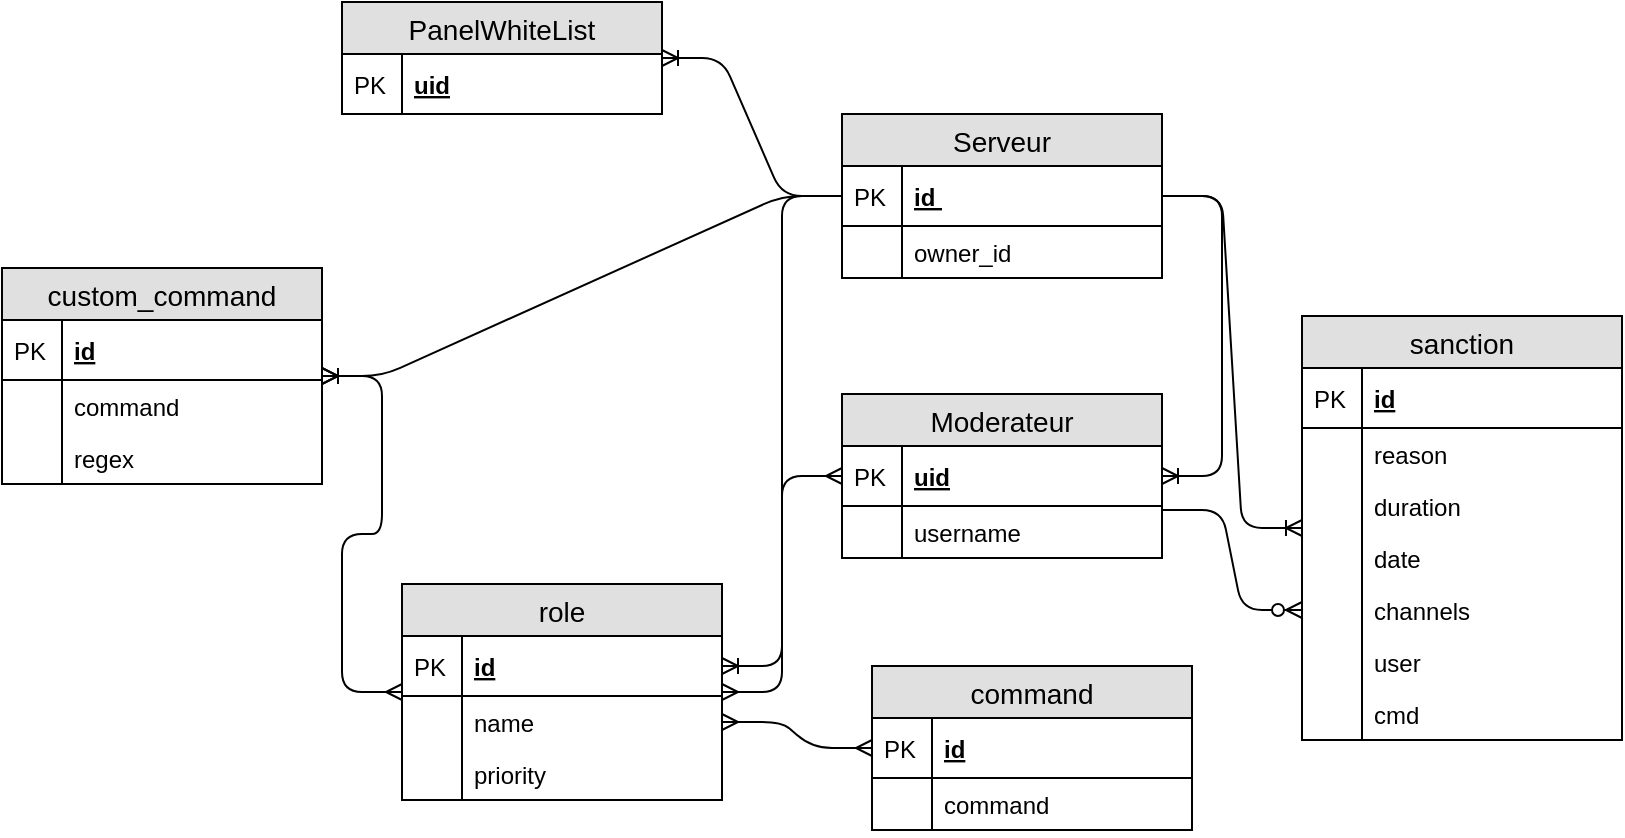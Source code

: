<mxfile version="10.7.5" type="device"><diagram id="PTe0PKVCk10siHpmyYeh" name="Page-1"><mxGraphModel dx="3810" dy="541" grid="1" gridSize="10" guides="1" tooltips="1" connect="1" arrows="1" fold="1" page="1" pageScale="1" pageWidth="2970" pageHeight="2100" math="0" shadow="0"><root><mxCell id="0"/><mxCell id="1" parent="0"/><mxCell id="4RDkxJgi4IZ8YciWroA--1" value="Serveur" style="swimlane;fontStyle=0;childLayout=stackLayout;horizontal=1;startSize=26;fillColor=#e0e0e0;horizontalStack=0;resizeParent=1;resizeParentMax=0;resizeLast=0;collapsible=1;marginBottom=0;swimlaneFillColor=#ffffff;align=center;fontSize=14;fontColor=#000000;strokeColor=#000000;" parent="1" vertex="1"><mxGeometry x="320" y="64" width="160" height="82" as="geometry"/></mxCell><mxCell id="4RDkxJgi4IZ8YciWroA--2" value="id " style="shape=partialRectangle;top=0;left=0;right=0;bottom=1;align=left;verticalAlign=middle;fillColor=none;spacingLeft=34;spacingRight=4;overflow=hidden;rotatable=0;points=[[0,0.5],[1,0.5]];portConstraint=eastwest;dropTarget=0;fontStyle=5;fontSize=12;fontColor=#000000;strokeColor=#000000;" parent="4RDkxJgi4IZ8YciWroA--1" vertex="1"><mxGeometry y="26" width="160" height="30" as="geometry"/></mxCell><mxCell id="4RDkxJgi4IZ8YciWroA--3" value="PK" style="shape=partialRectangle;top=0;left=0;bottom=0;fillColor=none;align=left;verticalAlign=middle;spacingLeft=4;spacingRight=4;overflow=hidden;rotatable=0;points=[];portConstraint=eastwest;part=1;fontSize=12;fontColor=#000000;strokeColor=#000000;" parent="4RDkxJgi4IZ8YciWroA--2" vertex="1" connectable="0"><mxGeometry width="30" height="30" as="geometry"/></mxCell><mxCell id="vdlPoxpIUTdOzPaFbp7_-11" value="owner_id" style="shape=partialRectangle;top=0;left=0;right=0;bottom=0;align=left;verticalAlign=top;fillColor=none;spacingLeft=34;spacingRight=4;overflow=hidden;rotatable=0;points=[[0,0.5],[1,0.5]];portConstraint=eastwest;dropTarget=0;fontSize=12;fontColor=#000000;strokeColor=#000000;" parent="4RDkxJgi4IZ8YciWroA--1" vertex="1"><mxGeometry y="56" width="160" height="26" as="geometry"/></mxCell><mxCell id="vdlPoxpIUTdOzPaFbp7_-12" value="" style="shape=partialRectangle;top=0;left=0;bottom=0;fillColor=none;align=left;verticalAlign=top;spacingLeft=4;spacingRight=4;overflow=hidden;rotatable=0;points=[];portConstraint=eastwest;part=1;fontSize=12;fontColor=#000000;strokeColor=#000000;" parent="vdlPoxpIUTdOzPaFbp7_-11" vertex="1" connectable="0"><mxGeometry width="30" height="26" as="geometry"/></mxCell><mxCell id="4RDkxJgi4IZ8YciWroA--12" value="Moderateur" style="swimlane;fontStyle=0;childLayout=stackLayout;horizontal=1;startSize=26;fillColor=#e0e0e0;horizontalStack=0;resizeParent=1;resizeParentMax=0;resizeLast=0;collapsible=1;marginBottom=0;swimlaneFillColor=#ffffff;align=center;fontSize=14;strokeColor=#000000;fontColor=#000000;" parent="1" vertex="1"><mxGeometry x="320" y="204" width="160" height="82" as="geometry"/></mxCell><mxCell id="4RDkxJgi4IZ8YciWroA--13" value="uid" style="shape=partialRectangle;top=0;left=0;right=0;bottom=1;align=left;verticalAlign=middle;fillColor=none;spacingLeft=34;spacingRight=4;overflow=hidden;rotatable=0;points=[[0,0.5],[1,0.5]];portConstraint=eastwest;dropTarget=0;fontStyle=5;fontSize=12;strokeColor=#000000;fontColor=#000000;" parent="4RDkxJgi4IZ8YciWroA--12" vertex="1"><mxGeometry y="26" width="160" height="30" as="geometry"/></mxCell><mxCell id="4RDkxJgi4IZ8YciWroA--14" value="PK" style="shape=partialRectangle;top=0;left=0;bottom=0;fillColor=none;align=left;verticalAlign=middle;spacingLeft=4;spacingRight=4;overflow=hidden;rotatable=0;points=[];portConstraint=eastwest;part=1;fontSize=12;strokeColor=#000000;fontColor=#000000;" parent="4RDkxJgi4IZ8YciWroA--13" vertex="1" connectable="0"><mxGeometry width="30" height="30" as="geometry"/></mxCell><mxCell id="4RDkxJgi4IZ8YciWroA--120" value="username" style="shape=partialRectangle;top=0;left=0;right=0;bottom=0;align=left;verticalAlign=top;fillColor=none;spacingLeft=34;spacingRight=4;overflow=hidden;rotatable=0;points=[[0,0.5],[1,0.5]];portConstraint=eastwest;dropTarget=0;fontSize=12;strokeColor=#000000;fontColor=#000000;" parent="4RDkxJgi4IZ8YciWroA--12" vertex="1"><mxGeometry y="56" width="160" height="26" as="geometry"/></mxCell><mxCell id="4RDkxJgi4IZ8YciWroA--121" value="" style="shape=partialRectangle;top=0;left=0;bottom=0;fillColor=none;align=left;verticalAlign=top;spacingLeft=4;spacingRight=4;overflow=hidden;rotatable=0;points=[];portConstraint=eastwest;part=1;fontSize=12;strokeColor=#000000;fontColor=#000000;" parent="4RDkxJgi4IZ8YciWroA--120" vertex="1" connectable="0"><mxGeometry width="30" height="26" as="geometry"/></mxCell><mxCell id="4RDkxJgi4IZ8YciWroA--36" value="" style="edgeStyle=entityRelationEdgeStyle;fontSize=12;html=1;endArrow=ERoneToMany;strokeColor=#000000;fontColor=#000000;" parent="1" source="4RDkxJgi4IZ8YciWroA--1" target="4RDkxJgi4IZ8YciWroA--12" edge="1"><mxGeometry width="100" height="100" relative="1" as="geometry"><mxPoint x="200" y="170" as="sourcePoint"/><mxPoint x="300" y="70" as="targetPoint"/></mxGeometry></mxCell><mxCell id="4RDkxJgi4IZ8YciWroA--37" value="role" style="swimlane;fontStyle=0;childLayout=stackLayout;horizontal=1;startSize=26;fillColor=#e0e0e0;horizontalStack=0;resizeParent=1;resizeParentMax=0;resizeLast=0;collapsible=1;marginBottom=0;swimlaneFillColor=#ffffff;align=center;fontSize=14;strokeColor=#000000;fontColor=#000000;" parent="1" vertex="1"><mxGeometry x="100" y="299" width="160" height="108" as="geometry"/></mxCell><mxCell id="4RDkxJgi4IZ8YciWroA--38" value="id" style="shape=partialRectangle;top=0;left=0;right=0;bottom=1;align=left;verticalAlign=middle;fillColor=none;spacingLeft=34;spacingRight=4;overflow=hidden;rotatable=0;points=[[0,0.5],[1,0.5]];portConstraint=eastwest;dropTarget=0;fontStyle=5;fontSize=12;strokeColor=#000000;fontColor=#000000;" parent="4RDkxJgi4IZ8YciWroA--37" vertex="1"><mxGeometry y="26" width="160" height="30" as="geometry"/></mxCell><mxCell id="4RDkxJgi4IZ8YciWroA--39" value="PK" style="shape=partialRectangle;top=0;left=0;bottom=0;fillColor=none;align=left;verticalAlign=middle;spacingLeft=4;spacingRight=4;overflow=hidden;rotatable=0;points=[];portConstraint=eastwest;part=1;fontSize=12;strokeColor=#000000;fontColor=#000000;" parent="4RDkxJgi4IZ8YciWroA--38" vertex="1" connectable="0"><mxGeometry width="30" height="30" as="geometry"/></mxCell><mxCell id="4RDkxJgi4IZ8YciWroA--40" value="name" style="shape=partialRectangle;top=0;left=0;right=0;bottom=0;align=left;verticalAlign=top;fillColor=none;spacingLeft=34;spacingRight=4;overflow=hidden;rotatable=0;points=[[0,0.5],[1,0.5]];portConstraint=eastwest;dropTarget=0;fontSize=12;strokeColor=#000000;fontColor=#000000;" parent="4RDkxJgi4IZ8YciWroA--37" vertex="1"><mxGeometry y="56" width="160" height="26" as="geometry"/></mxCell><mxCell id="4RDkxJgi4IZ8YciWroA--41" value="" style="shape=partialRectangle;top=0;left=0;bottom=0;fillColor=none;align=left;verticalAlign=top;spacingLeft=4;spacingRight=4;overflow=hidden;rotatable=0;points=[];portConstraint=eastwest;part=1;fontSize=12;strokeColor=#000000;fontColor=#000000;" parent="4RDkxJgi4IZ8YciWroA--40" vertex="1" connectable="0"><mxGeometry width="30" height="26" as="geometry"/></mxCell><mxCell id="S3Q_URU7ojnPRi7DQ7Ug-1" value="priority" style="shape=partialRectangle;top=0;left=0;right=0;bottom=0;align=left;verticalAlign=top;fillColor=none;spacingLeft=34;spacingRight=4;overflow=hidden;rotatable=0;points=[[0,0.5],[1,0.5]];portConstraint=eastwest;dropTarget=0;fontSize=12;strokeColor=#000000;fontColor=#000000;" vertex="1" parent="4RDkxJgi4IZ8YciWroA--37"><mxGeometry y="82" width="160" height="26" as="geometry"/></mxCell><mxCell id="S3Q_URU7ojnPRi7DQ7Ug-2" value="" style="shape=partialRectangle;top=0;left=0;bottom=0;fillColor=none;align=left;verticalAlign=top;spacingLeft=4;spacingRight=4;overflow=hidden;rotatable=0;points=[];portConstraint=eastwest;part=1;fontSize=12;strokeColor=#000000;fontColor=#000000;" vertex="1" connectable="0" parent="S3Q_URU7ojnPRi7DQ7Ug-1"><mxGeometry width="30" height="26" as="geometry"/></mxCell><mxCell id="4RDkxJgi4IZ8YciWroA--48" value="command" style="swimlane;fontStyle=0;childLayout=stackLayout;horizontal=1;startSize=26;fillColor=#e0e0e0;horizontalStack=0;resizeParent=1;resizeParentMax=0;resizeLast=0;collapsible=1;marginBottom=0;swimlaneFillColor=#ffffff;align=center;fontSize=14;strokeColor=#000000;fontColor=#000000;" parent="1" vertex="1"><mxGeometry x="335" y="340" width="160" height="82" as="geometry"/></mxCell><mxCell id="4RDkxJgi4IZ8YciWroA--49" value="id" style="shape=partialRectangle;top=0;left=0;right=0;bottom=1;align=left;verticalAlign=middle;fillColor=none;spacingLeft=34;spacingRight=4;overflow=hidden;rotatable=0;points=[[0,0.5],[1,0.5]];portConstraint=eastwest;dropTarget=0;fontStyle=5;fontSize=12;fontColor=#000000;strokeColor=#000000;" parent="4RDkxJgi4IZ8YciWroA--48" vertex="1"><mxGeometry y="26" width="160" height="30" as="geometry"/></mxCell><mxCell id="4RDkxJgi4IZ8YciWroA--50" value="PK" style="shape=partialRectangle;top=0;left=0;bottom=0;fillColor=none;align=left;verticalAlign=middle;spacingLeft=4;spacingRight=4;overflow=hidden;rotatable=0;points=[];portConstraint=eastwest;part=1;fontSize=12;fontColor=#000000;strokeColor=#000000;" parent="4RDkxJgi4IZ8YciWroA--49" vertex="1" connectable="0"><mxGeometry width="30" height="30" as="geometry"/></mxCell><mxCell id="4RDkxJgi4IZ8YciWroA--88" value="command" style="shape=partialRectangle;top=0;left=0;right=0;bottom=0;align=left;verticalAlign=top;fillColor=none;spacingLeft=34;spacingRight=4;overflow=hidden;rotatable=0;points=[[0,0.5],[1,0.5]];portConstraint=eastwest;dropTarget=0;fontSize=12;fontColor=#000000;strokeColor=#000000;" parent="4RDkxJgi4IZ8YciWroA--48" vertex="1"><mxGeometry y="56" width="160" height="26" as="geometry"/></mxCell><mxCell id="4RDkxJgi4IZ8YciWroA--89" value="" style="shape=partialRectangle;top=0;left=0;bottom=0;fillColor=none;align=left;verticalAlign=top;spacingLeft=4;spacingRight=4;overflow=hidden;rotatable=0;points=[];portConstraint=eastwest;part=1;fontSize=12;fontColor=#000000;strokeColor=#000000;" parent="4RDkxJgi4IZ8YciWroA--88" vertex="1" connectable="0"><mxGeometry width="30" height="26" as="geometry"/></mxCell><mxCell id="4RDkxJgi4IZ8YciWroA--77" value="sanction" style="swimlane;fontStyle=0;childLayout=stackLayout;horizontal=1;startSize=26;fillColor=#e0e0e0;horizontalStack=0;resizeParent=1;resizeParentMax=0;resizeLast=0;collapsible=1;marginBottom=0;swimlaneFillColor=#ffffff;align=center;fontSize=14;strokeColor=#000000;fontColor=#000000;" parent="1" vertex="1"><mxGeometry x="550" y="165" width="160" height="212" as="geometry"/></mxCell><mxCell id="4RDkxJgi4IZ8YciWroA--78" value="id" style="shape=partialRectangle;top=0;left=0;right=0;bottom=1;align=left;verticalAlign=middle;fillColor=none;spacingLeft=34;spacingRight=4;overflow=hidden;rotatable=0;points=[[0,0.5],[1,0.5]];portConstraint=eastwest;dropTarget=0;fontStyle=5;fontSize=12;fontColor=#000000;strokeColor=#000000;" parent="4RDkxJgi4IZ8YciWroA--77" vertex="1"><mxGeometry y="26" width="160" height="30" as="geometry"/></mxCell><mxCell id="4RDkxJgi4IZ8YciWroA--79" value="PK" style="shape=partialRectangle;top=0;left=0;bottom=0;fillColor=none;align=left;verticalAlign=middle;spacingLeft=4;spacingRight=4;overflow=hidden;rotatable=0;points=[];portConstraint=eastwest;part=1;fontSize=12;fontColor=#000000;strokeColor=#000000;" parent="4RDkxJgi4IZ8YciWroA--78" vertex="1" connectable="0"><mxGeometry width="30" height="30" as="geometry"/></mxCell><mxCell id="4RDkxJgi4IZ8YciWroA--80" value="reason" style="shape=partialRectangle;top=0;left=0;right=0;bottom=0;align=left;verticalAlign=top;fillColor=none;spacingLeft=34;spacingRight=4;overflow=hidden;rotatable=0;points=[[0,0.5],[1,0.5]];portConstraint=eastwest;dropTarget=0;fontSize=12;fontColor=#000000;strokeColor=#000000;" parent="4RDkxJgi4IZ8YciWroA--77" vertex="1"><mxGeometry y="56" width="160" height="26" as="geometry"/></mxCell><mxCell id="4RDkxJgi4IZ8YciWroA--81" value="" style="shape=partialRectangle;top=0;left=0;bottom=0;fillColor=none;align=left;verticalAlign=top;spacingLeft=4;spacingRight=4;overflow=hidden;rotatable=0;points=[];portConstraint=eastwest;part=1;fontSize=12;fontColor=#000000;strokeColor=#000000;" parent="4RDkxJgi4IZ8YciWroA--80" vertex="1" connectable="0"><mxGeometry width="30" height="26" as="geometry"/></mxCell><mxCell id="4RDkxJgi4IZ8YciWroA--82" value="duration" style="shape=partialRectangle;top=0;left=0;right=0;bottom=0;align=left;verticalAlign=top;fillColor=none;spacingLeft=34;spacingRight=4;overflow=hidden;rotatable=0;points=[[0,0.5],[1,0.5]];portConstraint=eastwest;dropTarget=0;fontSize=12;fontColor=#000000;strokeColor=#000000;" parent="4RDkxJgi4IZ8YciWroA--77" vertex="1"><mxGeometry y="82" width="160" height="26" as="geometry"/></mxCell><mxCell id="4RDkxJgi4IZ8YciWroA--83" value="" style="shape=partialRectangle;top=0;left=0;bottom=0;fillColor=none;align=left;verticalAlign=top;spacingLeft=4;spacingRight=4;overflow=hidden;rotatable=0;points=[];portConstraint=eastwest;part=1;fontSize=12;fontColor=#000000;strokeColor=#000000;" parent="4RDkxJgi4IZ8YciWroA--82" vertex="1" connectable="0"><mxGeometry width="30" height="26" as="geometry"/></mxCell><mxCell id="4RDkxJgi4IZ8YciWroA--84" value="date" style="shape=partialRectangle;top=0;left=0;right=0;bottom=0;align=left;verticalAlign=top;fillColor=none;spacingLeft=34;spacingRight=4;overflow=hidden;rotatable=0;points=[[0,0.5],[1,0.5]];portConstraint=eastwest;dropTarget=0;fontSize=12;fontColor=#000000;strokeColor=#000000;" parent="4RDkxJgi4IZ8YciWroA--77" vertex="1"><mxGeometry y="108" width="160" height="26" as="geometry"/></mxCell><mxCell id="4RDkxJgi4IZ8YciWroA--85" value="" style="shape=partialRectangle;top=0;left=0;bottom=0;fillColor=none;align=left;verticalAlign=top;spacingLeft=4;spacingRight=4;overflow=hidden;rotatable=0;points=[];portConstraint=eastwest;part=1;fontSize=12;fontColor=#000000;strokeColor=#000000;" parent="4RDkxJgi4IZ8YciWroA--84" vertex="1" connectable="0"><mxGeometry width="30" height="26" as="geometry"/></mxCell><mxCell id="J9Q6oulq5U3UvMY6H6Ua-3" value="channels" style="shape=partialRectangle;top=0;left=0;right=0;bottom=0;align=left;verticalAlign=top;fillColor=none;spacingLeft=34;spacingRight=4;overflow=hidden;rotatable=0;points=[[0,0.5],[1,0.5]];portConstraint=eastwest;dropTarget=0;fontSize=12;fontColor=#000000;strokeColor=#000000;" parent="4RDkxJgi4IZ8YciWroA--77" vertex="1"><mxGeometry y="134" width="160" height="26" as="geometry"/></mxCell><mxCell id="J9Q6oulq5U3UvMY6H6Ua-4" value="" style="shape=partialRectangle;top=0;left=0;bottom=0;fillColor=none;align=left;verticalAlign=top;spacingLeft=4;spacingRight=4;overflow=hidden;rotatable=0;points=[];portConstraint=eastwest;part=1;fontSize=12;fontColor=#000000;strokeColor=#000000;" parent="J9Q6oulq5U3UvMY6H6Ua-3" vertex="1" connectable="0"><mxGeometry width="30" height="26" as="geometry"/></mxCell><mxCell id="kbIWwiMRCRGlQbA__CGo-1" value="user" style="shape=partialRectangle;top=0;left=0;right=0;bottom=0;align=left;verticalAlign=top;fillColor=none;spacingLeft=34;spacingRight=4;overflow=hidden;rotatable=0;points=[[0,0.5],[1,0.5]];portConstraint=eastwest;dropTarget=0;fontSize=12;fontColor=#000000;strokeColor=#000000;" parent="4RDkxJgi4IZ8YciWroA--77" vertex="1"><mxGeometry y="160" width="160" height="26" as="geometry"/></mxCell><mxCell id="kbIWwiMRCRGlQbA__CGo-2" value="" style="shape=partialRectangle;top=0;left=0;bottom=0;fillColor=none;align=left;verticalAlign=top;spacingLeft=4;spacingRight=4;overflow=hidden;rotatable=0;points=[];portConstraint=eastwest;part=1;fontSize=12;fontColor=#000000;strokeColor=#000000;" parent="kbIWwiMRCRGlQbA__CGo-1" vertex="1" connectable="0"><mxGeometry width="30" height="26" as="geometry"/></mxCell><mxCell id="4RDkxJgi4IZ8YciWroA--122" value="cmd" style="shape=partialRectangle;top=0;left=0;right=0;bottom=0;align=left;verticalAlign=top;fillColor=none;spacingLeft=34;spacingRight=4;overflow=hidden;rotatable=0;points=[[0,0.5],[1,0.5]];portConstraint=eastwest;dropTarget=0;fontSize=12;fontColor=#000000;strokeColor=#000000;" parent="4RDkxJgi4IZ8YciWroA--77" vertex="1"><mxGeometry y="186" width="160" height="26" as="geometry"/></mxCell><mxCell id="4RDkxJgi4IZ8YciWroA--123" value="" style="shape=partialRectangle;top=0;left=0;bottom=0;fillColor=none;align=left;verticalAlign=top;spacingLeft=4;spacingRight=4;overflow=hidden;rotatable=0;points=[];portConstraint=eastwest;part=1;fontSize=12;fontColor=#000000;strokeColor=#000000;" parent="4RDkxJgi4IZ8YciWroA--122" vertex="1" connectable="0"><mxGeometry width="30" height="26" as="geometry"/></mxCell><mxCell id="4RDkxJgi4IZ8YciWroA--119" value="" style="edgeStyle=entityRelationEdgeStyle;fontSize=12;html=1;endArrow=ERzeroToMany;endFill=1;strokeColor=#000000;exitX=1;exitY=0.077;exitDx=0;exitDy=0;exitPerimeter=0;" parent="1" source="4RDkxJgi4IZ8YciWroA--120" target="J9Q6oulq5U3UvMY6H6Ua-3" edge="1"><mxGeometry width="100" height="100" relative="1" as="geometry"><mxPoint x="180" y="640" as="sourcePoint"/><mxPoint x="280" y="540" as="targetPoint"/></mxGeometry></mxCell><mxCell id="w6lrxXNvY-kVR44ZBnUs-1" value="" style="edgeStyle=entityRelationEdgeStyle;fontSize=12;html=1;endArrow=ERmany;startArrow=ERmany;strokeColor=#000000;" parent="1" source="4RDkxJgi4IZ8YciWroA--48" target="4RDkxJgi4IZ8YciWroA--40" edge="1"><mxGeometry width="100" height="100" relative="1" as="geometry"><mxPoint x="140" y="740" as="sourcePoint"/><mxPoint x="290" y="460" as="targetPoint"/></mxGeometry></mxCell><mxCell id="c6WJDMn-LEbK3lJBffJi-1" value="" style="edgeStyle=entityRelationEdgeStyle;fontSize=12;html=1;endArrow=ERoneToMany;strokeColor=#000000;" parent="1" source="4RDkxJgi4IZ8YciWroA--1" target="4RDkxJgi4IZ8YciWroA--77" edge="1"><mxGeometry width="100" height="100" relative="1" as="geometry"><mxPoint x="450" y="41" as="sourcePoint"/><mxPoint x="470" y="250" as="targetPoint"/></mxGeometry></mxCell><mxCell id="WbEFxWdwElR6b2wQPzUv-1" value="custom_command" style="swimlane;fontStyle=0;childLayout=stackLayout;horizontal=1;startSize=26;fillColor=#e0e0e0;horizontalStack=0;resizeParent=1;resizeParentMax=0;resizeLast=0;collapsible=1;marginBottom=0;swimlaneFillColor=#ffffff;align=center;fontSize=14;strokeColor=#000000;fontColor=#000000;" parent="1" vertex="1"><mxGeometry x="-100" y="141" width="160" height="108" as="geometry"/></mxCell><mxCell id="WbEFxWdwElR6b2wQPzUv-2" value="id" style="shape=partialRectangle;top=0;left=0;right=0;bottom=1;align=left;verticalAlign=middle;fillColor=none;spacingLeft=34;spacingRight=4;overflow=hidden;rotatable=0;points=[[0,0.5],[1,0.5]];portConstraint=eastwest;dropTarget=0;fontStyle=5;fontSize=12;fontColor=#000000;strokeColor=#000000;" parent="WbEFxWdwElR6b2wQPzUv-1" vertex="1"><mxGeometry y="26" width="160" height="30" as="geometry"/></mxCell><mxCell id="WbEFxWdwElR6b2wQPzUv-3" value="PK" style="shape=partialRectangle;top=0;left=0;bottom=0;fillColor=none;align=left;verticalAlign=middle;spacingLeft=4;spacingRight=4;overflow=hidden;rotatable=0;points=[];portConstraint=eastwest;part=1;fontSize=12;fontColor=#000000;strokeColor=#000000;" parent="WbEFxWdwElR6b2wQPzUv-2" vertex="1" connectable="0"><mxGeometry width="30" height="30" as="geometry"/></mxCell><mxCell id="WbEFxWdwElR6b2wQPzUv-4" value="command" style="shape=partialRectangle;top=0;left=0;right=0;bottom=0;align=left;verticalAlign=top;fillColor=none;spacingLeft=34;spacingRight=4;overflow=hidden;rotatable=0;points=[[0,0.5],[1,0.5]];portConstraint=eastwest;dropTarget=0;fontSize=12;fontColor=#000000;strokeColor=#000000;" parent="WbEFxWdwElR6b2wQPzUv-1" vertex="1"><mxGeometry y="56" width="160" height="26" as="geometry"/></mxCell><mxCell id="WbEFxWdwElR6b2wQPzUv-5" value="" style="shape=partialRectangle;top=0;left=0;bottom=0;fillColor=none;align=left;verticalAlign=top;spacingLeft=4;spacingRight=4;overflow=hidden;rotatable=0;points=[];portConstraint=eastwest;part=1;fontSize=12;fontColor=#000000;strokeColor=#000000;" parent="WbEFxWdwElR6b2wQPzUv-4" vertex="1" connectable="0"><mxGeometry width="30" height="26" as="geometry"/></mxCell><mxCell id="J9Q6oulq5U3UvMY6H6Ua-1" value="regex" style="shape=partialRectangle;top=0;left=0;right=0;bottom=0;align=left;verticalAlign=top;fillColor=none;spacingLeft=34;spacingRight=4;overflow=hidden;rotatable=0;points=[[0,0.5],[1,0.5]];portConstraint=eastwest;dropTarget=0;fontSize=12;fontColor=#000000;strokeColor=#000000;" parent="WbEFxWdwElR6b2wQPzUv-1" vertex="1"><mxGeometry y="82" width="160" height="26" as="geometry"/></mxCell><mxCell id="J9Q6oulq5U3UvMY6H6Ua-2" value="" style="shape=partialRectangle;top=0;left=0;bottom=0;fillColor=none;align=left;verticalAlign=top;spacingLeft=4;spacingRight=4;overflow=hidden;rotatable=0;points=[];portConstraint=eastwest;part=1;fontSize=12;fontColor=#000000;strokeColor=#000000;" parent="J9Q6oulq5U3UvMY6H6Ua-1" vertex="1" connectable="0"><mxGeometry width="30" height="26" as="geometry"/></mxCell><mxCell id="WbEFxWdwElR6b2wQPzUv-6" value="" style="edgeStyle=entityRelationEdgeStyle;fontSize=12;html=1;endArrow=ERoneToMany;strokeColor=#000000;" parent="1" source="4RDkxJgi4IZ8YciWroA--1" target="WbEFxWdwElR6b2wQPzUv-1" edge="1"><mxGeometry width="100" height="100" relative="1" as="geometry"><mxPoint x="120" y="105" as="sourcePoint"/><mxPoint x="-10" y="120" as="targetPoint"/></mxGeometry></mxCell><mxCell id="WbEFxWdwElR6b2wQPzUv-7" value="" style="edgeStyle=entityRelationEdgeStyle;fontSize=12;html=1;endArrow=ERmany;startArrow=ERmany;strokeColor=#000000;" parent="1" source="4RDkxJgi4IZ8YciWroA--37" target="WbEFxWdwElR6b2wQPzUv-1" edge="1"><mxGeometry width="100" height="100" relative="1" as="geometry"><mxPoint x="-130" y="450" as="sourcePoint"/><mxPoint x="-30" y="350" as="targetPoint"/></mxGeometry></mxCell><mxCell id="ZP4pB78DJoI9qAE1_9ML-1" value="PanelWhiteList" style="swimlane;fontStyle=0;childLayout=stackLayout;horizontal=1;startSize=26;fillColor=#e0e0e0;horizontalStack=0;resizeParent=1;resizeParentMax=0;resizeLast=0;collapsible=1;marginBottom=0;swimlaneFillColor=#ffffff;align=center;fontSize=14;fontColor=#000000;strokeColor=#000000;" parent="1" vertex="1"><mxGeometry x="70" y="8" width="160" height="56" as="geometry"/></mxCell><mxCell id="ZP4pB78DJoI9qAE1_9ML-2" value="uid" style="shape=partialRectangle;top=0;left=0;right=0;bottom=1;align=left;verticalAlign=middle;fillColor=none;spacingLeft=34;spacingRight=4;overflow=hidden;rotatable=0;points=[[0,0.5],[1,0.5]];portConstraint=eastwest;dropTarget=0;fontStyle=5;fontSize=12;fontColor=#000000;strokeColor=#000000;" parent="ZP4pB78DJoI9qAE1_9ML-1" vertex="1"><mxGeometry y="26" width="160" height="30" as="geometry"/></mxCell><mxCell id="ZP4pB78DJoI9qAE1_9ML-3" value="PK" style="shape=partialRectangle;top=0;left=0;bottom=0;fillColor=none;align=left;verticalAlign=middle;spacingLeft=4;spacingRight=4;overflow=hidden;rotatable=0;points=[];portConstraint=eastwest;part=1;fontSize=12;fontColor=#000000;strokeColor=#000000;" parent="ZP4pB78DJoI9qAE1_9ML-2" vertex="1" connectable="0"><mxGeometry width="30" height="30" as="geometry"/></mxCell><mxCell id="ZP4pB78DJoI9qAE1_9ML-6" value="" style="edgeStyle=entityRelationEdgeStyle;fontSize=12;html=1;endArrow=ERoneToMany;strokeColor=#000000;" parent="1" source="4RDkxJgi4IZ8YciWroA--1" target="ZP4pB78DJoI9qAE1_9ML-1" edge="1"><mxGeometry width="100" height="100" relative="1" as="geometry"><mxPoint x="110" y="190" as="sourcePoint"/><mxPoint x="210" y="90" as="targetPoint"/></mxGeometry></mxCell><mxCell id="0GYJiDEFJ8-fFWx-pTIP-1" value="" style="edgeStyle=entityRelationEdgeStyle;fontSize=12;html=1;endArrow=ERmany;startArrow=ERmany;strokeColor=#000000;" parent="1" source="4RDkxJgi4IZ8YciWroA--37" target="4RDkxJgi4IZ8YciWroA--12" edge="1"><mxGeometry width="100" height="100" relative="1" as="geometry"><mxPoint x="290" y="630" as="sourcePoint"/><mxPoint x="390" y="530" as="targetPoint"/></mxGeometry></mxCell><mxCell id="kOE1BnNvGxgqxbuTge3--1" value="" style="edgeStyle=entityRelationEdgeStyle;fontSize=12;html=1;endArrow=ERoneToMany;strokeColor=#000000;" parent="1" source="4RDkxJgi4IZ8YciWroA--1" target="4RDkxJgi4IZ8YciWroA--38" edge="1"><mxGeometry width="100" height="100" relative="1" as="geometry"><mxPoint x="140" y="334" as="sourcePoint"/><mxPoint x="230" y="270" as="targetPoint"/></mxGeometry></mxCell></root></mxGraphModel></diagram></mxfile>